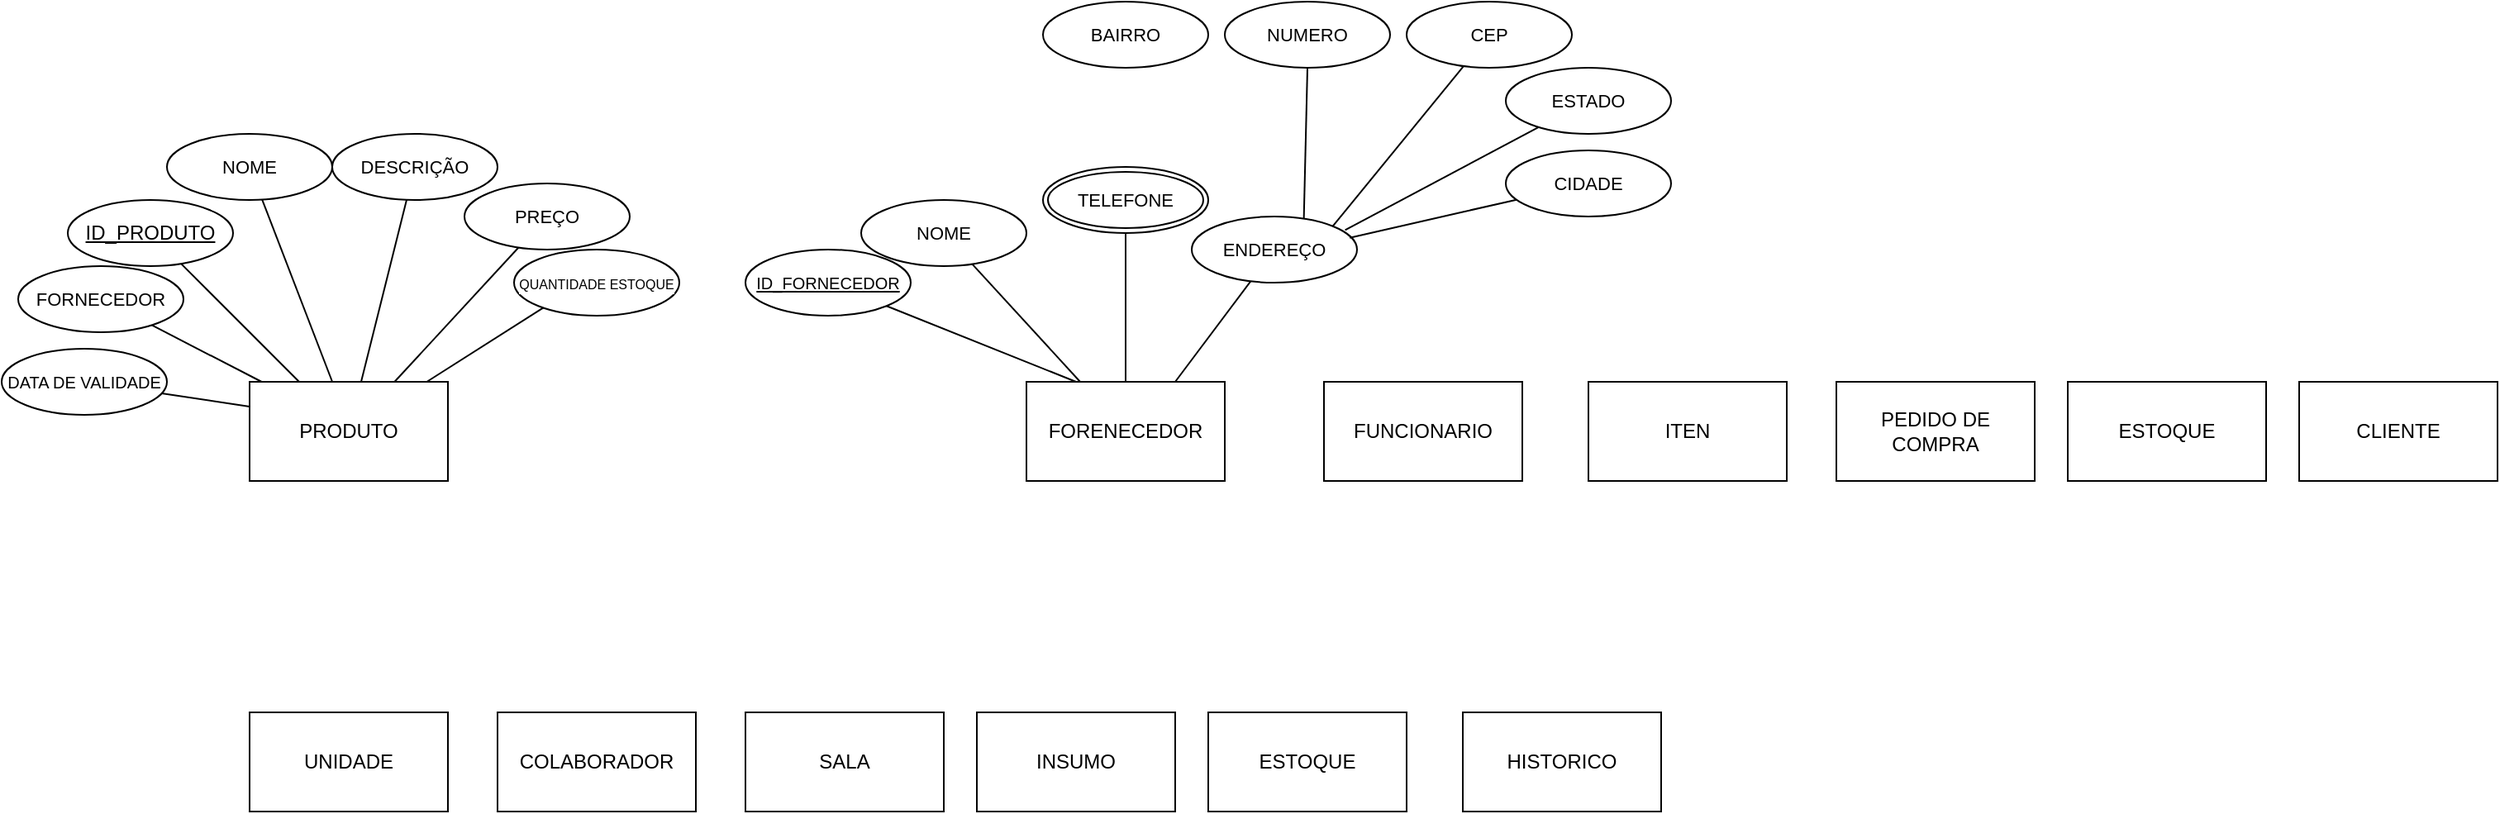 <mxfile version="24.4.0" type="github">
  <diagram name="Página-1" id="sjnM--gIX61gZ9Nr2OTS">
    <mxGraphModel dx="2162" dy="1840" grid="1" gridSize="10" guides="1" tooltips="1" connect="1" arrows="1" fold="1" page="1" pageScale="1" pageWidth="827" pageHeight="1169" math="0" shadow="0">
      <root>
        <mxCell id="0" />
        <mxCell id="1" parent="0" />
        <mxCell id="8owuQO46JdRlv9yFXmdw-1" value="ITEN" style="rounded=0;whiteSpace=wrap;html=1;" parent="1" vertex="1">
          <mxGeometry x="490" y="50" width="120" height="60" as="geometry" />
        </mxCell>
        <mxCell id="8owuQO46JdRlv9yFXmdw-2" value="FUNCIONARIO" style="rounded=0;whiteSpace=wrap;html=1;" parent="1" vertex="1">
          <mxGeometry x="330" y="50" width="120" height="60" as="geometry" />
        </mxCell>
        <mxCell id="8owuQO46JdRlv9yFXmdw-3" value="PRODUTO" style="rounded=0;whiteSpace=wrap;html=1;" parent="1" vertex="1">
          <mxGeometry x="-320" y="50" width="120" height="60" as="geometry" />
        </mxCell>
        <mxCell id="8owuQO46JdRlv9yFXmdw-4" value="FORENECEDOR" style="rounded=0;whiteSpace=wrap;html=1;" parent="1" vertex="1">
          <mxGeometry x="150" y="50" width="120" height="60" as="geometry" />
        </mxCell>
        <mxCell id="8owuQO46JdRlv9yFXmdw-5" value="PEDIDO DE COMPRA" style="rounded=0;whiteSpace=wrap;html=1;" parent="1" vertex="1">
          <mxGeometry x="640" y="50" width="120" height="60" as="geometry" />
        </mxCell>
        <mxCell id="8owuQO46JdRlv9yFXmdw-6" value="CLIENTE" style="rounded=0;whiteSpace=wrap;html=1;" parent="1" vertex="1">
          <mxGeometry x="920" y="50" width="120" height="60" as="geometry" />
        </mxCell>
        <mxCell id="8owuQO46JdRlv9yFXmdw-7" value="ESTOQUE" style="rounded=0;whiteSpace=wrap;html=1;" parent="1" vertex="1">
          <mxGeometry x="780" y="50" width="120" height="60" as="geometry" />
        </mxCell>
        <mxCell id="8owuQO46JdRlv9yFXmdw-9" style="rounded=0;orthogonalLoop=1;jettySize=auto;html=1;endArrow=none;endFill=0;" parent="1" source="8owuQO46JdRlv9yFXmdw-8" target="8owuQO46JdRlv9yFXmdw-3" edge="1">
          <mxGeometry relative="1" as="geometry" />
        </mxCell>
        <mxCell id="8owuQO46JdRlv9yFXmdw-8" value="ID_PRODUTO" style="ellipse;whiteSpace=wrap;html=1;align=center;fontStyle=4;" parent="1" vertex="1">
          <mxGeometry x="-430" y="-60" width="100" height="40" as="geometry" />
        </mxCell>
        <mxCell id="8owuQO46JdRlv9yFXmdw-11" style="edgeStyle=none;rounded=0;orthogonalLoop=1;jettySize=auto;html=1;entryX=0.417;entryY=0;entryDx=0;entryDy=0;strokeColor=default;align=center;verticalAlign=middle;fontFamily=Helvetica;fontSize=11;fontColor=default;labelBackgroundColor=default;endArrow=none;endFill=0;entryPerimeter=0;" parent="1" source="8owuQO46JdRlv9yFXmdw-10" target="8owuQO46JdRlv9yFXmdw-3" edge="1">
          <mxGeometry relative="1" as="geometry" />
        </mxCell>
        <mxCell id="8owuQO46JdRlv9yFXmdw-10" value="NOME" style="ellipse;whiteSpace=wrap;html=1;align=center;fontFamily=Helvetica;fontSize=11;fontColor=default;labelBackgroundColor=default;" parent="1" vertex="1">
          <mxGeometry x="-370" y="-100" width="100" height="40" as="geometry" />
        </mxCell>
        <mxCell id="8owuQO46JdRlv9yFXmdw-13" style="edgeStyle=none;rounded=0;orthogonalLoop=1;jettySize=auto;html=1;strokeColor=default;align=center;verticalAlign=middle;fontFamily=Helvetica;fontSize=11;fontColor=default;labelBackgroundColor=default;endArrow=none;endFill=0;" parent="1" source="8owuQO46JdRlv9yFXmdw-12" target="8owuQO46JdRlv9yFXmdw-3" edge="1">
          <mxGeometry relative="1" as="geometry" />
        </mxCell>
        <mxCell id="8owuQO46JdRlv9yFXmdw-12" value="DESCRIÇÃO" style="ellipse;whiteSpace=wrap;html=1;align=center;fontFamily=Helvetica;fontSize=11;fontColor=default;labelBackgroundColor=default;" parent="1" vertex="1">
          <mxGeometry x="-270" y="-100" width="100" height="40" as="geometry" />
        </mxCell>
        <mxCell id="8owuQO46JdRlv9yFXmdw-16" style="edgeStyle=none;rounded=0;orthogonalLoop=1;jettySize=auto;html=1;strokeColor=default;align=center;verticalAlign=middle;fontFamily=Helvetica;fontSize=11;fontColor=default;labelBackgroundColor=default;endArrow=none;endFill=0;" parent="1" source="8owuQO46JdRlv9yFXmdw-14" target="8owuQO46JdRlv9yFXmdw-3" edge="1">
          <mxGeometry relative="1" as="geometry" />
        </mxCell>
        <mxCell id="8owuQO46JdRlv9yFXmdw-14" value="PREÇO" style="ellipse;whiteSpace=wrap;html=1;align=center;fontFamily=Helvetica;fontSize=11;fontColor=default;labelBackgroundColor=default;" parent="1" vertex="1">
          <mxGeometry x="-190" y="-70" width="100" height="40" as="geometry" />
        </mxCell>
        <mxCell id="8owuQO46JdRlv9yFXmdw-17" style="edgeStyle=none;rounded=0;orthogonalLoop=1;jettySize=auto;html=1;strokeColor=default;align=center;verticalAlign=middle;fontFamily=Helvetica;fontSize=11;fontColor=default;labelBackgroundColor=default;endArrow=none;endFill=0;exitX=0.187;exitY=0.864;exitDx=0;exitDy=0;exitPerimeter=0;" parent="1" source="8owuQO46JdRlv9yFXmdw-19" target="8owuQO46JdRlv9yFXmdw-3" edge="1">
          <mxGeometry relative="1" as="geometry">
            <mxPoint x="-95.355" y="-15.858" as="sourcePoint" />
          </mxGeometry>
        </mxCell>
        <mxCell id="8owuQO46JdRlv9yFXmdw-19" value="&lt;font style=&quot;font-size: 8px;&quot;&gt;QUANTIDADE ESTOQUE&lt;/font&gt;" style="ellipse;whiteSpace=wrap;html=1;align=center;fontFamily=Helvetica;fontSize=11;fontColor=default;labelBackgroundColor=default;" parent="1" vertex="1">
          <mxGeometry x="-160" y="-30" width="100" height="40" as="geometry" />
        </mxCell>
        <mxCell id="8owuQO46JdRlv9yFXmdw-22" style="edgeStyle=none;rounded=0;orthogonalLoop=1;jettySize=auto;html=1;entryX=0.059;entryY=-0.002;entryDx=0;entryDy=0;strokeColor=default;align=center;verticalAlign=middle;fontFamily=Helvetica;fontSize=11;fontColor=default;labelBackgroundColor=default;endArrow=none;endFill=0;entryPerimeter=0;" parent="1" source="8owuQO46JdRlv9yFXmdw-21" target="8owuQO46JdRlv9yFXmdw-3" edge="1">
          <mxGeometry relative="1" as="geometry">
            <mxPoint x="-330" y="40" as="targetPoint" />
          </mxGeometry>
        </mxCell>
        <mxCell id="8owuQO46JdRlv9yFXmdw-21" value="FORNECEDOR" style="ellipse;whiteSpace=wrap;html=1;align=center;fontFamily=Helvetica;fontSize=11;fontColor=default;labelBackgroundColor=default;" parent="1" vertex="1">
          <mxGeometry x="-460" y="-20" width="100" height="40" as="geometry" />
        </mxCell>
        <mxCell id="8owuQO46JdRlv9yFXmdw-24" style="edgeStyle=none;rounded=0;orthogonalLoop=1;jettySize=auto;html=1;entryX=0;entryY=0.25;entryDx=0;entryDy=0;strokeColor=default;align=center;verticalAlign=middle;fontFamily=Helvetica;fontSize=11;fontColor=default;labelBackgroundColor=default;endArrow=none;endFill=0;" parent="1" source="8owuQO46JdRlv9yFXmdw-23" target="8owuQO46JdRlv9yFXmdw-3" edge="1">
          <mxGeometry relative="1" as="geometry">
            <mxPoint x="-330" y="55" as="targetPoint" />
          </mxGeometry>
        </mxCell>
        <mxCell id="8owuQO46JdRlv9yFXmdw-23" value="&lt;font style=&quot;font-size: 10px;&quot;&gt;DATA DE VALIDADE&lt;/font&gt;" style="ellipse;whiteSpace=wrap;html=1;align=center;fontFamily=Helvetica;fontSize=11;fontColor=default;labelBackgroundColor=default;" parent="1" vertex="1">
          <mxGeometry x="-470" y="30" width="100" height="40" as="geometry" />
        </mxCell>
        <mxCell id="8owuQO46JdRlv9yFXmdw-26" style="edgeStyle=none;rounded=0;orthogonalLoop=1;jettySize=auto;html=1;entryX=0.25;entryY=0;entryDx=0;entryDy=0;strokeColor=default;align=center;verticalAlign=middle;fontFamily=Helvetica;fontSize=11;fontColor=default;labelBackgroundColor=default;endArrow=none;endFill=0;" parent="1" source="8owuQO46JdRlv9yFXmdw-25" target="8owuQO46JdRlv9yFXmdw-4" edge="1">
          <mxGeometry relative="1" as="geometry" />
        </mxCell>
        <mxCell id="8owuQO46JdRlv9yFXmdw-25" value="&lt;font style=&quot;font-size: 10px;&quot;&gt;ID_FORNECEDOR&lt;/font&gt;" style="ellipse;whiteSpace=wrap;html=1;align=center;fontStyle=4;" parent="1" vertex="1">
          <mxGeometry x="-20" y="-30" width="100" height="40" as="geometry" />
        </mxCell>
        <mxCell id="8owuQO46JdRlv9yFXmdw-29" style="edgeStyle=none;rounded=0;orthogonalLoop=1;jettySize=auto;html=1;strokeColor=default;align=center;verticalAlign=middle;fontFamily=Helvetica;fontSize=11;fontColor=default;labelBackgroundColor=default;endArrow=none;endFill=0;" parent="1" source="8owuQO46JdRlv9yFXmdw-27" target="8owuQO46JdRlv9yFXmdw-4" edge="1">
          <mxGeometry relative="1" as="geometry" />
        </mxCell>
        <mxCell id="8owuQO46JdRlv9yFXmdw-27" value="NOME" style="ellipse;whiteSpace=wrap;html=1;align=center;fontFamily=Helvetica;fontSize=11;fontColor=default;labelBackgroundColor=default;" parent="1" vertex="1">
          <mxGeometry x="50" y="-60" width="100" height="40" as="geometry" />
        </mxCell>
        <mxCell id="8owuQO46JdRlv9yFXmdw-30" style="edgeStyle=none;rounded=0;orthogonalLoop=1;jettySize=auto;html=1;strokeColor=default;align=center;verticalAlign=middle;fontFamily=Helvetica;fontSize=11;fontColor=default;labelBackgroundColor=default;endArrow=none;endFill=0;" parent="1" source="8owuQO46JdRlv9yFXmdw-28" target="8owuQO46JdRlv9yFXmdw-4" edge="1">
          <mxGeometry relative="1" as="geometry" />
        </mxCell>
        <mxCell id="8owuQO46JdRlv9yFXmdw-28" value="TELEFONE" style="ellipse;shape=doubleEllipse;margin=3;whiteSpace=wrap;html=1;align=center;fontFamily=Helvetica;fontSize=11;fontColor=default;labelBackgroundColor=default;" parent="1" vertex="1">
          <mxGeometry x="160" y="-80" width="100" height="40" as="geometry" />
        </mxCell>
        <mxCell id="8owuQO46JdRlv9yFXmdw-32" style="edgeStyle=none;rounded=0;orthogonalLoop=1;jettySize=auto;html=1;entryX=0.75;entryY=0;entryDx=0;entryDy=0;strokeColor=default;align=center;verticalAlign=middle;fontFamily=Helvetica;fontSize=11;fontColor=default;labelBackgroundColor=default;endArrow=none;endFill=0;" parent="1" source="8owuQO46JdRlv9yFXmdw-31" target="8owuQO46JdRlv9yFXmdw-4" edge="1">
          <mxGeometry relative="1" as="geometry" />
        </mxCell>
        <mxCell id="8owuQO46JdRlv9yFXmdw-33" style="edgeStyle=none;rounded=0;orthogonalLoop=1;jettySize=auto;html=1;strokeColor=default;align=center;verticalAlign=middle;fontFamily=Helvetica;fontSize=11;fontColor=default;labelBackgroundColor=default;endArrow=none;endFill=0;entryX=0.5;entryY=1;entryDx=0;entryDy=0;exitX=0.678;exitY=0.066;exitDx=0;exitDy=0;exitPerimeter=0;" parent="1" source="8owuQO46JdRlv9yFXmdw-31" target="8owuQO46JdRlv9yFXmdw-34" edge="1">
          <mxGeometry relative="1" as="geometry">
            <mxPoint x="320" y="-130" as="targetPoint" />
          </mxGeometry>
        </mxCell>
        <mxCell id="8owuQO46JdRlv9yFXmdw-31" value="ENDEREÇO" style="ellipse;whiteSpace=wrap;html=1;align=center;fontFamily=Helvetica;fontSize=11;fontColor=default;labelBackgroundColor=default;" parent="1" vertex="1">
          <mxGeometry x="250" y="-50" width="100" height="40" as="geometry" />
        </mxCell>
        <mxCell id="8owuQO46JdRlv9yFXmdw-34" value="NUMERO" style="ellipse;whiteSpace=wrap;html=1;align=center;fontFamily=Helvetica;fontSize=11;fontColor=default;labelBackgroundColor=default;" parent="1" vertex="1">
          <mxGeometry x="270" y="-180" width="100" height="40" as="geometry" />
        </mxCell>
        <mxCell id="8owuQO46JdRlv9yFXmdw-36" style="edgeStyle=none;rounded=0;orthogonalLoop=1;jettySize=auto;html=1;entryX=1;entryY=0;entryDx=0;entryDy=0;strokeColor=default;align=center;verticalAlign=middle;fontFamily=Helvetica;fontSize=11;fontColor=default;labelBackgroundColor=default;endArrow=none;endFill=0;" parent="1" source="8owuQO46JdRlv9yFXmdw-35" target="8owuQO46JdRlv9yFXmdw-31" edge="1">
          <mxGeometry relative="1" as="geometry" />
        </mxCell>
        <mxCell id="8owuQO46JdRlv9yFXmdw-35" value="CEP" style="ellipse;whiteSpace=wrap;html=1;align=center;fontFamily=Helvetica;fontSize=11;fontColor=default;labelBackgroundColor=default;" parent="1" vertex="1">
          <mxGeometry x="380" y="-180" width="100" height="40" as="geometry" />
        </mxCell>
        <mxCell id="8owuQO46JdRlv9yFXmdw-37" value="ESTADO" style="ellipse;whiteSpace=wrap;html=1;align=center;fontFamily=Helvetica;fontSize=11;fontColor=default;labelBackgroundColor=default;" parent="1" vertex="1">
          <mxGeometry x="440" y="-140" width="100" height="40" as="geometry" />
        </mxCell>
        <mxCell id="8owuQO46JdRlv9yFXmdw-38" value="CIDADE" style="ellipse;whiteSpace=wrap;html=1;align=center;fontFamily=Helvetica;fontSize=11;fontColor=default;labelBackgroundColor=default;" parent="1" vertex="1">
          <mxGeometry x="440" y="-90" width="100" height="40" as="geometry" />
        </mxCell>
        <mxCell id="8owuQO46JdRlv9yFXmdw-39" style="edgeStyle=none;rounded=0;orthogonalLoop=1;jettySize=auto;html=1;entryX=0.956;entryY=0.321;entryDx=0;entryDy=0;entryPerimeter=0;strokeColor=default;align=center;verticalAlign=middle;fontFamily=Helvetica;fontSize=11;fontColor=default;labelBackgroundColor=default;endArrow=none;endFill=0;" parent="1" source="8owuQO46JdRlv9yFXmdw-38" target="8owuQO46JdRlv9yFXmdw-31" edge="1">
          <mxGeometry relative="1" as="geometry" />
        </mxCell>
        <mxCell id="8owuQO46JdRlv9yFXmdw-40" style="edgeStyle=none;rounded=0;orthogonalLoop=1;jettySize=auto;html=1;entryX=0.928;entryY=0.205;entryDx=0;entryDy=0;entryPerimeter=0;strokeColor=default;align=center;verticalAlign=middle;fontFamily=Helvetica;fontSize=11;fontColor=default;labelBackgroundColor=default;endArrow=none;endFill=0;" parent="1" source="8owuQO46JdRlv9yFXmdw-37" target="8owuQO46JdRlv9yFXmdw-31" edge="1">
          <mxGeometry relative="1" as="geometry" />
        </mxCell>
        <mxCell id="8owuQO46JdRlv9yFXmdw-41" value="BAIRRO" style="ellipse;whiteSpace=wrap;html=1;align=center;fontFamily=Helvetica;fontSize=11;fontColor=default;labelBackgroundColor=default;" parent="1" vertex="1">
          <mxGeometry x="160" y="-180" width="100" height="40" as="geometry" />
        </mxCell>
        <mxCell id="stdZAMXeohNEDubxUgeH-1" value="UNIDADE" style="rounded=0;whiteSpace=wrap;html=1;" vertex="1" parent="1">
          <mxGeometry x="-320" y="250" width="120" height="60" as="geometry" />
        </mxCell>
        <mxCell id="stdZAMXeohNEDubxUgeH-2" value="COLABORADOR" style="rounded=0;whiteSpace=wrap;html=1;" vertex="1" parent="1">
          <mxGeometry x="-170" y="250" width="120" height="60" as="geometry" />
        </mxCell>
        <mxCell id="stdZAMXeohNEDubxUgeH-3" value="SALA" style="rounded=0;whiteSpace=wrap;html=1;" vertex="1" parent="1">
          <mxGeometry x="-20" y="250" width="120" height="60" as="geometry" />
        </mxCell>
        <mxCell id="stdZAMXeohNEDubxUgeH-4" value="INSUMO" style="rounded=0;whiteSpace=wrap;html=1;" vertex="1" parent="1">
          <mxGeometry x="120" y="250" width="120" height="60" as="geometry" />
        </mxCell>
        <mxCell id="stdZAMXeohNEDubxUgeH-5" value="ESTOQUE" style="rounded=0;whiteSpace=wrap;html=1;" vertex="1" parent="1">
          <mxGeometry x="260" y="250" width="120" height="60" as="geometry" />
        </mxCell>
        <mxCell id="stdZAMXeohNEDubxUgeH-6" value="HISTORICO" style="rounded=0;whiteSpace=wrap;html=1;" vertex="1" parent="1">
          <mxGeometry x="414" y="250" width="120" height="60" as="geometry" />
        </mxCell>
      </root>
    </mxGraphModel>
  </diagram>
</mxfile>
